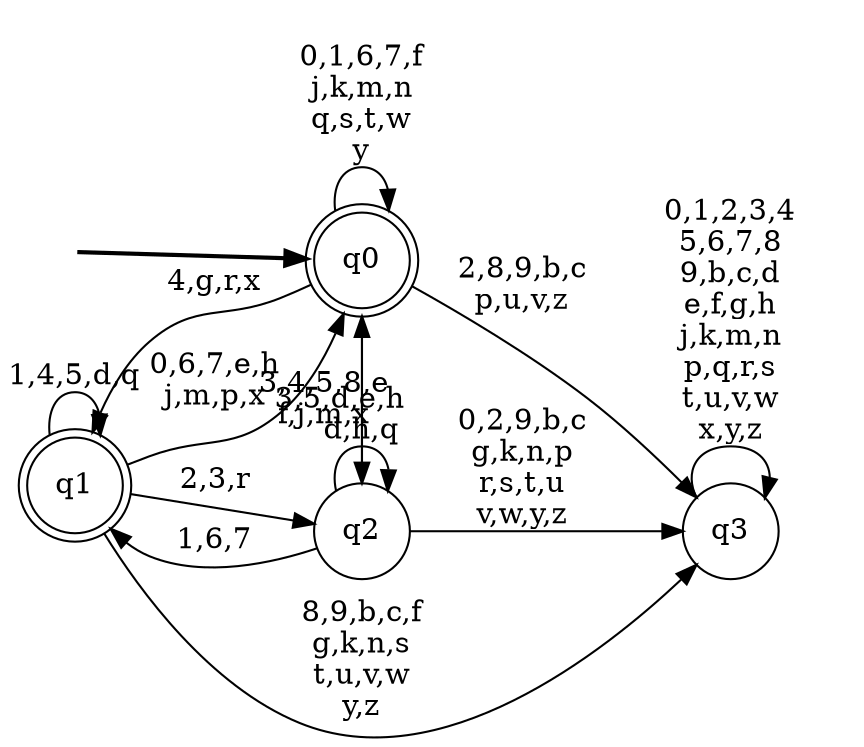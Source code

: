 digraph BlueStar {
__start0 [style = invis, shape = none, label = "", width = 0, height = 0];

rankdir=LR;
size="8,5";

s0 [style="rounded,filled", color="black", fillcolor="white" shape="doublecircle", label="q0"];
s1 [style="rounded,filled", color="black", fillcolor="white" shape="doublecircle", label="q1"];
s2 [style="filled", color="black", fillcolor="white" shape="circle", label="q2"];
s3 [style="filled", color="black", fillcolor="white" shape="circle", label="q3"];
subgraph cluster_main { 
	graph [pad=".75", ranksep="0.15", nodesep="0.15"];
	 style=invis; 
	__start0 -> s0 [penwidth=2];
}
s0 -> s0 [label="0,1,6,7,f\nj,k,m,n\nq,s,t,w\ny"];
s0 -> s1 [label="4,g,r,x"];
s0 -> s2 [label="3,5,d,e,h"];
s0 -> s3 [label="2,8,9,b,c\np,u,v,z"];
s1 -> s0 [label="0,6,7,e,h\nj,m,p,x"];
s1 -> s1 [label="1,4,5,d,q"];
s1 -> s2 [label="2,3,r"];
s1 -> s3 [label="8,9,b,c,f\ng,k,n,s\nt,u,v,w\ny,z"];
s2 -> s0 [label="3,4,5,8,e\nf,j,m,x"];
s2 -> s1 [label="1,6,7"];
s2 -> s2 [label="d,h,q"];
s2 -> s3 [label="0,2,9,b,c\ng,k,n,p\nr,s,t,u\nv,w,y,z"];
s3 -> s3 [label="0,1,2,3,4\n5,6,7,8\n9,b,c,d\ne,f,g,h\nj,k,m,n\np,q,r,s\nt,u,v,w\nx,y,z"];

}